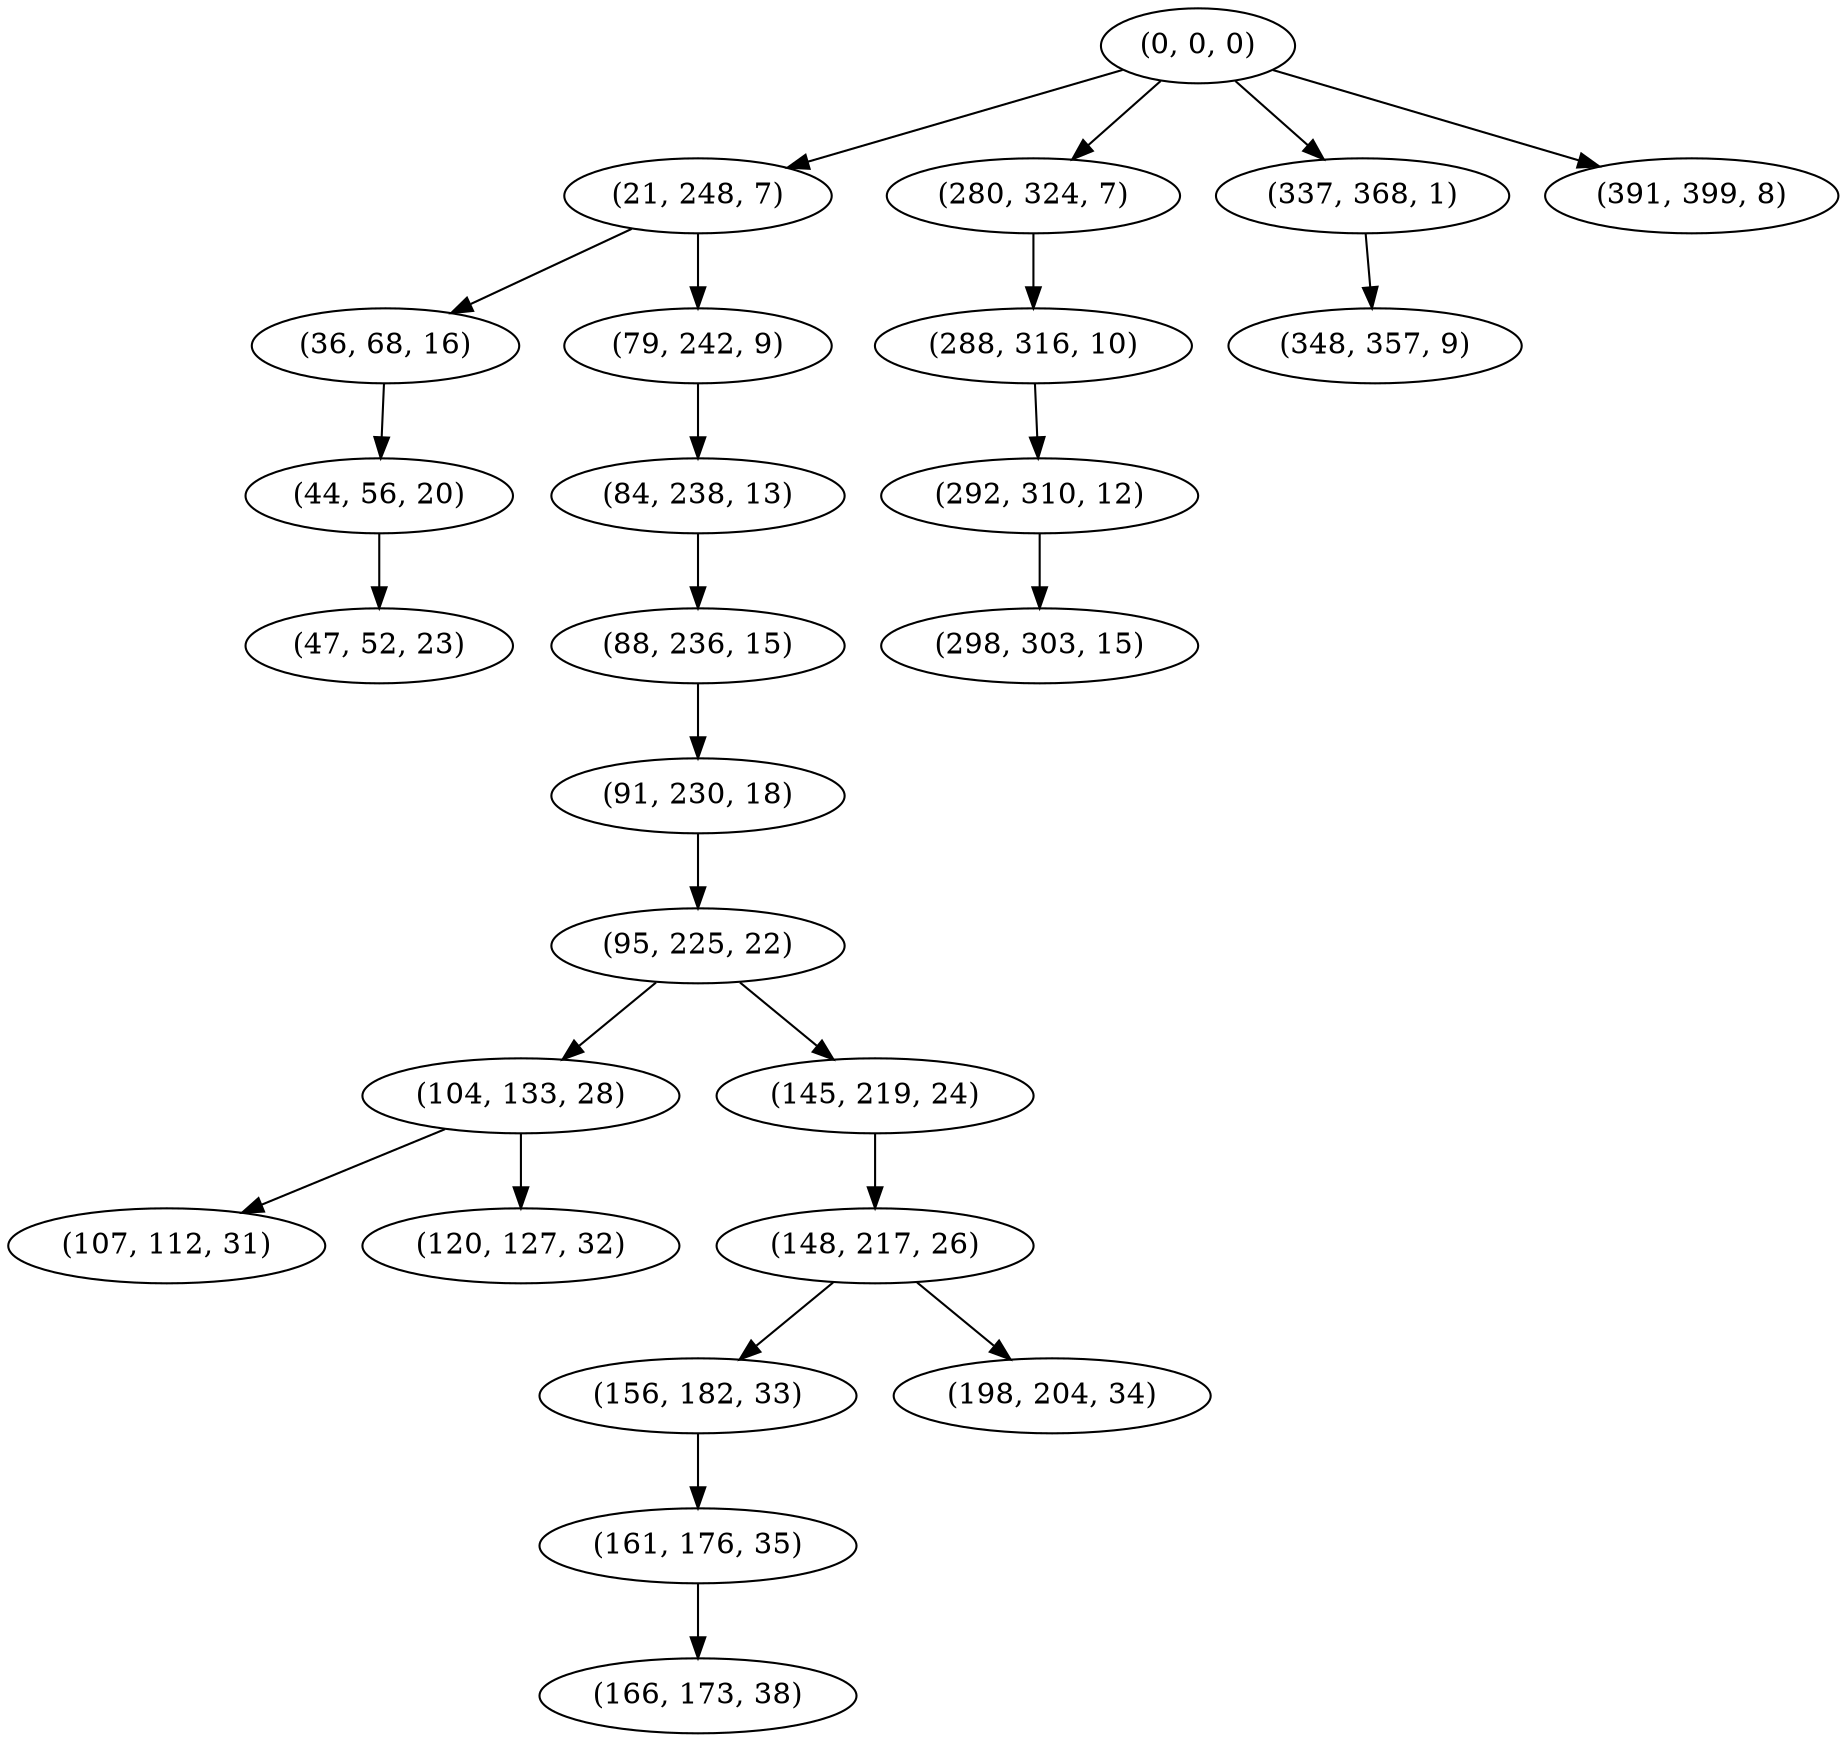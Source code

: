 digraph tree {
    "(0, 0, 0)";
    "(21, 248, 7)";
    "(36, 68, 16)";
    "(44, 56, 20)";
    "(47, 52, 23)";
    "(79, 242, 9)";
    "(84, 238, 13)";
    "(88, 236, 15)";
    "(91, 230, 18)";
    "(95, 225, 22)";
    "(104, 133, 28)";
    "(107, 112, 31)";
    "(120, 127, 32)";
    "(145, 219, 24)";
    "(148, 217, 26)";
    "(156, 182, 33)";
    "(161, 176, 35)";
    "(166, 173, 38)";
    "(198, 204, 34)";
    "(280, 324, 7)";
    "(288, 316, 10)";
    "(292, 310, 12)";
    "(298, 303, 15)";
    "(337, 368, 1)";
    "(348, 357, 9)";
    "(391, 399, 8)";
    "(0, 0, 0)" -> "(21, 248, 7)";
    "(0, 0, 0)" -> "(280, 324, 7)";
    "(0, 0, 0)" -> "(337, 368, 1)";
    "(0, 0, 0)" -> "(391, 399, 8)";
    "(21, 248, 7)" -> "(36, 68, 16)";
    "(21, 248, 7)" -> "(79, 242, 9)";
    "(36, 68, 16)" -> "(44, 56, 20)";
    "(44, 56, 20)" -> "(47, 52, 23)";
    "(79, 242, 9)" -> "(84, 238, 13)";
    "(84, 238, 13)" -> "(88, 236, 15)";
    "(88, 236, 15)" -> "(91, 230, 18)";
    "(91, 230, 18)" -> "(95, 225, 22)";
    "(95, 225, 22)" -> "(104, 133, 28)";
    "(95, 225, 22)" -> "(145, 219, 24)";
    "(104, 133, 28)" -> "(107, 112, 31)";
    "(104, 133, 28)" -> "(120, 127, 32)";
    "(145, 219, 24)" -> "(148, 217, 26)";
    "(148, 217, 26)" -> "(156, 182, 33)";
    "(148, 217, 26)" -> "(198, 204, 34)";
    "(156, 182, 33)" -> "(161, 176, 35)";
    "(161, 176, 35)" -> "(166, 173, 38)";
    "(280, 324, 7)" -> "(288, 316, 10)";
    "(288, 316, 10)" -> "(292, 310, 12)";
    "(292, 310, 12)" -> "(298, 303, 15)";
    "(337, 368, 1)" -> "(348, 357, 9)";
}
